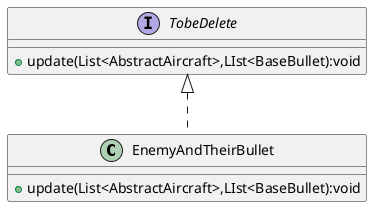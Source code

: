 @startuml
'https://plantuml.com/class-diagram

class EnemyAndTheirBullet{
    + update(List<AbstractAircraft>,LIst<BaseBullet):void
}

interface TobeDelete{
        + update(List<AbstractAircraft>,LIst<BaseBullet):void
}

TobeDelete <|.. EnemyAndTheirBullet

@enduml